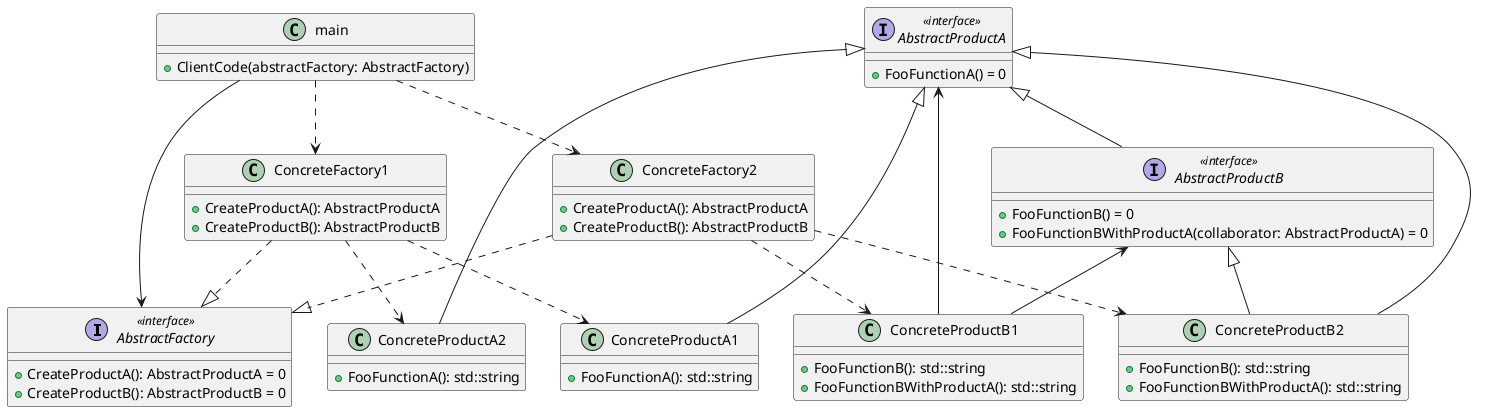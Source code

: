 ﻿@startuml

interface AbstractFactory <<interface>>
{
    + CreateProductA(): AbstractProductA = 0
    + CreateProductB(): AbstractProductB = 0
}

class ConcreteFactory1
{
    + CreateProductA(): AbstractProductA
    + CreateProductB(): AbstractProductB
}

class ConcreteFactory2
{
    + CreateProductA(): AbstractProductA
    + CreateProductB(): AbstractProductB
}

interface AbstractProductA <<interface>>
{
	+ FooFunctionA() = 0
}

interface AbstractProductB <<interface>>
{
	+ FooFunctionB() = 0
	+ FooFunctionBWithProductA(collaborator: AbstractProductA) = 0
}

class ConcreteProductA1
{
	+ FooFunctionA(): std::string
}

class ConcreteProductA2
{
	+ FooFunctionA(): std::string
}

class ConcreteProductB1
{
	+ FooFunctionB(): std::string
	+ FooFunctionBWithProductA(): std::string
}

class ConcreteProductB2
{
	+ FooFunctionB(): std::string
    + FooFunctionBWithProductA(): std::string
}

class main
{
    + ClientCode(abstractFactory: AbstractFactory)
}

ConcreteFactory1 ..> ConcreteProductA1
ConcreteFactory1 ..> ConcreteProductA2
ConcreteFactory1 ..|> AbstractFactory

ConcreteFactory2 ..> ConcreteProductB1
ConcreteFactory2 ..> ConcreteProductB2
ConcreteFactory2 ..|> AbstractFactory

AbstractProductA <|-- ConcreteProductA1
AbstractProductA <|-- ConcreteProductA2
AbstractProductA <|-- AbstractProductB

AbstractProductA <-- ConcreteProductB1
AbstractProductB <-- ConcreteProductB1
AbstractProductA <|-- ConcreteProductB2
AbstractProductB <|-- ConcreteProductB2

main --> AbstractFactory
main ..> ConcreteFactory1
main ..> ConcreteFactory2

@enduml
